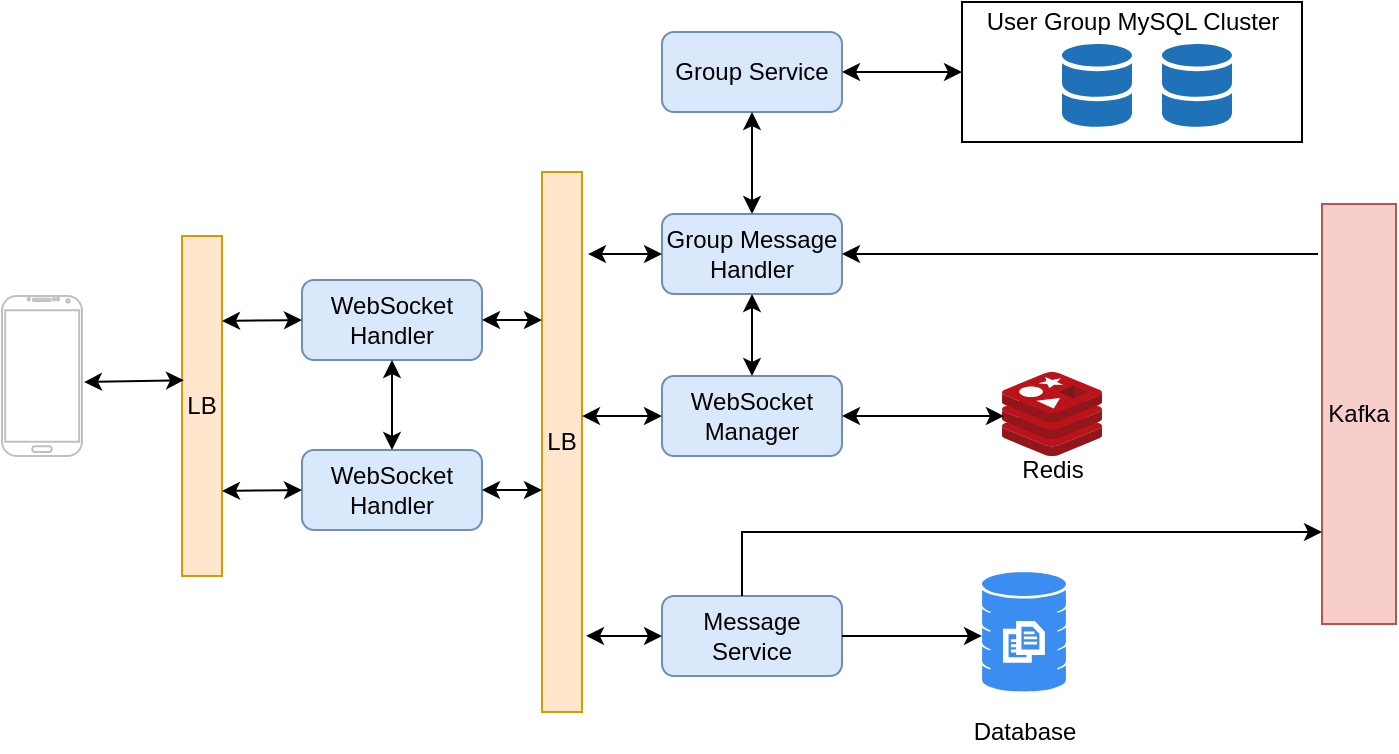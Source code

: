 <mxfile version="16.1.2" type="device"><diagram id="n8EClzk6b3sIdg91fbfB" name="Page-1"><mxGraphModel dx="1355" dy="878" grid="1" gridSize="10" guides="1" tooltips="1" connect="1" arrows="1" fold="1" page="1" pageScale="1" pageWidth="827" pageHeight="1169" math="0" shadow="0"><root><mxCell id="0"/><mxCell id="1" parent="0"/><mxCell id="DBGNsfGcr080ZS_IRdVK-1" value="" style="verticalLabelPosition=bottom;verticalAlign=top;html=1;shadow=0;dashed=0;strokeWidth=1;shape=mxgraph.android.phone2;strokeColor=#c0c0c0;" vertex="1" parent="1"><mxGeometry x="110" y="182" width="40" height="80" as="geometry"/></mxCell><mxCell id="DBGNsfGcr080ZS_IRdVK-2" value="LB" style="rounded=0;whiteSpace=wrap;html=1;fillColor=#ffe6cc;strokeColor=#d79b00;" vertex="1" parent="1"><mxGeometry x="200" y="152" width="20" height="170" as="geometry"/></mxCell><mxCell id="DBGNsfGcr080ZS_IRdVK-3" value="WebSocket Handler" style="rounded=1;whiteSpace=wrap;html=1;fillColor=#dae8fc;strokeColor=#6c8ebf;" vertex="1" parent="1"><mxGeometry x="260" y="174" width="90" height="40" as="geometry"/></mxCell><mxCell id="DBGNsfGcr080ZS_IRdVK-5" value="WebSocket Handler" style="rounded=1;whiteSpace=wrap;html=1;fillColor=#dae8fc;strokeColor=#6c8ebf;" vertex="1" parent="1"><mxGeometry x="260" y="259" width="90" height="40" as="geometry"/></mxCell><mxCell id="DBGNsfGcr080ZS_IRdVK-6" value="LB" style="rounded=0;whiteSpace=wrap;html=1;fillColor=#ffe6cc;strokeColor=#d79b00;" vertex="1" parent="1"><mxGeometry x="380" y="120" width="20" height="270" as="geometry"/></mxCell><mxCell id="DBGNsfGcr080ZS_IRdVK-7" value="WebSocket Manager" style="rounded=1;whiteSpace=wrap;html=1;fillColor=#dae8fc;strokeColor=#6c8ebf;" vertex="1" parent="1"><mxGeometry x="440" y="222" width="90" height="40" as="geometry"/></mxCell><mxCell id="DBGNsfGcr080ZS_IRdVK-8" value="Group Message Handler" style="rounded=1;whiteSpace=wrap;html=1;fillColor=#dae8fc;strokeColor=#6c8ebf;" vertex="1" parent="1"><mxGeometry x="440" y="141" width="90" height="40" as="geometry"/></mxCell><mxCell id="DBGNsfGcr080ZS_IRdVK-11" value="Message Service" style="rounded=1;whiteSpace=wrap;html=1;fillColor=#dae8fc;strokeColor=#6c8ebf;" vertex="1" parent="1"><mxGeometry x="440" y="332" width="90" height="40" as="geometry"/></mxCell><mxCell id="DBGNsfGcr080ZS_IRdVK-12" value="" style="sketch=0;html=1;aspect=fixed;strokeColor=none;shadow=0;align=center;verticalAlign=top;fillColor=#3B8DF1;shape=mxgraph.gcp2.database_3" vertex="1" parent="1"><mxGeometry x="600" y="320" width="42" height="60" as="geometry"/></mxCell><mxCell id="DBGNsfGcr080ZS_IRdVK-13" value="" style="sketch=0;aspect=fixed;html=1;points=[];align=center;image;fontSize=12;image=img/lib/mscae/Cache_Redis_Product.svg;" vertex="1" parent="1"><mxGeometry x="610" y="220" width="50" height="42" as="geometry"/></mxCell><mxCell id="DBGNsfGcr080ZS_IRdVK-14" value="Kafka" style="rounded=0;whiteSpace=wrap;html=1;fillColor=#f8cecc;strokeColor=#b85450;" vertex="1" parent="1"><mxGeometry x="770" y="136" width="37" height="210" as="geometry"/></mxCell><mxCell id="DBGNsfGcr080ZS_IRdVK-15" value="Group Service" style="rounded=1;whiteSpace=wrap;html=1;fillColor=#dae8fc;strokeColor=#6c8ebf;" vertex="1" parent="1"><mxGeometry x="440" y="50" width="90" height="40" as="geometry"/></mxCell><mxCell id="DBGNsfGcr080ZS_IRdVK-23" value="" style="group;fillColor=#f8cecc;strokeColor=#b85450;" vertex="1" connectable="0" parent="1"><mxGeometry x="590" y="35" width="170" height="70" as="geometry"/></mxCell><mxCell id="DBGNsfGcr080ZS_IRdVK-18" value="" style="rounded=0;whiteSpace=wrap;html=1;" vertex="1" parent="DBGNsfGcr080ZS_IRdVK-23"><mxGeometry width="170" height="70" as="geometry"/></mxCell><mxCell id="DBGNsfGcr080ZS_IRdVK-16" value="" style="sketch=0;shadow=0;dashed=0;html=1;strokeColor=none;labelPosition=center;verticalLabelPosition=bottom;verticalAlign=top;outlineConnect=0;align=center;shape=mxgraph.office.databases.database_mini_2;fillColor=#2072B8;" vertex="1" parent="DBGNsfGcr080ZS_IRdVK-23"><mxGeometry x="50" y="21" width="35" height="42" as="geometry"/></mxCell><mxCell id="DBGNsfGcr080ZS_IRdVK-17" value="" style="sketch=0;shadow=0;dashed=0;html=1;strokeColor=none;labelPosition=center;verticalLabelPosition=bottom;verticalAlign=top;outlineConnect=0;align=center;shape=mxgraph.office.databases.database_mini_2;fillColor=#2072B8;" vertex="1" parent="DBGNsfGcr080ZS_IRdVK-23"><mxGeometry x="100" y="21" width="35" height="42" as="geometry"/></mxCell><mxCell id="DBGNsfGcr080ZS_IRdVK-19" value="User Group MySQL Cluster" style="text;html=1;align=center;verticalAlign=middle;resizable=0;points=[];autosize=1;strokeColor=none;fillColor=none;" vertex="1" parent="DBGNsfGcr080ZS_IRdVK-23"><mxGeometry x="5" width="160" height="20" as="geometry"/></mxCell><mxCell id="DBGNsfGcr080ZS_IRdVK-24" value="" style="endArrow=classic;startArrow=classic;html=1;rounded=0;exitX=0.5;exitY=1;exitDx=0;exitDy=0;" edge="1" parent="1" source="DBGNsfGcr080ZS_IRdVK-3" target="DBGNsfGcr080ZS_IRdVK-5"><mxGeometry width="50" height="50" relative="1" as="geometry"><mxPoint x="390" y="502" as="sourcePoint"/><mxPoint x="440" y="452" as="targetPoint"/></mxGeometry></mxCell><mxCell id="DBGNsfGcr080ZS_IRdVK-25" value="" style="endArrow=classic;startArrow=classic;html=1;rounded=0;exitX=1;exitY=0.25;exitDx=0;exitDy=0;entryX=0;entryY=0.5;entryDx=0;entryDy=0;" edge="1" parent="1" source="DBGNsfGcr080ZS_IRdVK-2" target="DBGNsfGcr080ZS_IRdVK-3"><mxGeometry width="50" height="50" relative="1" as="geometry"><mxPoint x="390" y="502" as="sourcePoint"/><mxPoint x="440" y="452" as="targetPoint"/></mxGeometry></mxCell><mxCell id="DBGNsfGcr080ZS_IRdVK-26" value="" style="endArrow=classic;startArrow=classic;html=1;rounded=0;exitX=1;exitY=0.75;exitDx=0;exitDy=0;entryX=0;entryY=0.5;entryDx=0;entryDy=0;" edge="1" parent="1" source="DBGNsfGcr080ZS_IRdVK-2" target="DBGNsfGcr080ZS_IRdVK-5"><mxGeometry width="50" height="50" relative="1" as="geometry"><mxPoint x="390" y="502" as="sourcePoint"/><mxPoint x="440" y="452" as="targetPoint"/></mxGeometry></mxCell><mxCell id="DBGNsfGcr080ZS_IRdVK-27" value="" style="endArrow=classic;startArrow=classic;html=1;rounded=0;exitX=1.15;exitY=0.152;exitDx=0;exitDy=0;exitPerimeter=0;entryX=0;entryY=0.5;entryDx=0;entryDy=0;" edge="1" parent="1" source="DBGNsfGcr080ZS_IRdVK-6" target="DBGNsfGcr080ZS_IRdVK-8"><mxGeometry width="50" height="50" relative="1" as="geometry"><mxPoint x="390" y="470" as="sourcePoint"/><mxPoint x="440" y="420" as="targetPoint"/></mxGeometry></mxCell><mxCell id="DBGNsfGcr080ZS_IRdVK-28" value="" style="endArrow=classic;startArrow=classic;html=1;rounded=0;exitX=1;exitY=0.452;exitDx=0;exitDy=0;entryX=0;entryY=0.5;entryDx=0;entryDy=0;exitPerimeter=0;" edge="1" parent="1" source="DBGNsfGcr080ZS_IRdVK-6" target="DBGNsfGcr080ZS_IRdVK-7"><mxGeometry width="50" height="50" relative="1" as="geometry"><mxPoint x="413" y="171.04" as="sourcePoint"/><mxPoint x="450" y="171" as="targetPoint"/></mxGeometry></mxCell><mxCell id="DBGNsfGcr080ZS_IRdVK-29" value="" style="endArrow=classic;startArrow=classic;html=1;rounded=0;exitX=1.1;exitY=0.859;exitDx=0;exitDy=0;exitPerimeter=0;entryX=0;entryY=0.5;entryDx=0;entryDy=0;" edge="1" parent="1" source="DBGNsfGcr080ZS_IRdVK-6" target="DBGNsfGcr080ZS_IRdVK-11"><mxGeometry width="50" height="50" relative="1" as="geometry"><mxPoint x="390" y="470" as="sourcePoint"/><mxPoint x="440" y="420" as="targetPoint"/></mxGeometry></mxCell><mxCell id="DBGNsfGcr080ZS_IRdVK-30" value="" style="endArrow=classic;startArrow=classic;html=1;rounded=0;exitX=1;exitY=0.5;exitDx=0;exitDy=0;entryX=0.02;entryY=0.524;entryDx=0;entryDy=0;entryPerimeter=0;" edge="1" parent="1" source="DBGNsfGcr080ZS_IRdVK-7" target="DBGNsfGcr080ZS_IRdVK-13"><mxGeometry width="50" height="50" relative="1" as="geometry"><mxPoint x="390" y="470" as="sourcePoint"/><mxPoint x="440" y="420" as="targetPoint"/></mxGeometry></mxCell><mxCell id="DBGNsfGcr080ZS_IRdVK-31" value="" style="endArrow=classic;html=1;rounded=0;entryX=0;entryY=0.781;entryDx=0;entryDy=0;entryPerimeter=0;" edge="1" parent="1" target="DBGNsfGcr080ZS_IRdVK-14"><mxGeometry width="50" height="50" relative="1" as="geometry"><mxPoint x="480" y="332" as="sourcePoint"/><mxPoint x="530" y="282" as="targetPoint"/><Array as="points"><mxPoint x="480" y="300"/></Array></mxGeometry></mxCell><mxCell id="DBGNsfGcr080ZS_IRdVK-32" value="" style="endArrow=classic;html=1;rounded=0;exitX=1;exitY=0.5;exitDx=0;exitDy=0;entryX=0;entryY=0.533;entryDx=0;entryDy=0;entryPerimeter=0;" edge="1" parent="1" source="DBGNsfGcr080ZS_IRdVK-11" target="DBGNsfGcr080ZS_IRdVK-12"><mxGeometry width="50" height="50" relative="1" as="geometry"><mxPoint x="390" y="470" as="sourcePoint"/><mxPoint x="440" y="420" as="targetPoint"/></mxGeometry></mxCell><mxCell id="DBGNsfGcr080ZS_IRdVK-33" value="" style="endArrow=classic;startArrow=classic;html=1;rounded=0;exitX=0.5;exitY=1;exitDx=0;exitDy=0;" edge="1" parent="1" source="DBGNsfGcr080ZS_IRdVK-8" target="DBGNsfGcr080ZS_IRdVK-7"><mxGeometry width="50" height="50" relative="1" as="geometry"><mxPoint x="390" y="470" as="sourcePoint"/><mxPoint x="440" y="420" as="targetPoint"/></mxGeometry></mxCell><mxCell id="DBGNsfGcr080ZS_IRdVK-34" value="" style="endArrow=classic;startArrow=classic;html=1;rounded=0;exitX=0.5;exitY=1;exitDx=0;exitDy=0;" edge="1" parent="1" source="DBGNsfGcr080ZS_IRdVK-15" target="DBGNsfGcr080ZS_IRdVK-8"><mxGeometry width="50" height="50" relative="1" as="geometry"><mxPoint x="390" y="470" as="sourcePoint"/><mxPoint x="440" y="420" as="targetPoint"/></mxGeometry></mxCell><mxCell id="DBGNsfGcr080ZS_IRdVK-35" value="" style="endArrow=classic;startArrow=classic;html=1;rounded=0;exitX=1;exitY=0.5;exitDx=0;exitDy=0;entryX=0;entryY=0.5;entryDx=0;entryDy=0;" edge="1" parent="1" source="DBGNsfGcr080ZS_IRdVK-15" target="DBGNsfGcr080ZS_IRdVK-18"><mxGeometry width="50" height="50" relative="1" as="geometry"><mxPoint x="390" y="470" as="sourcePoint"/><mxPoint x="440" y="420" as="targetPoint"/></mxGeometry></mxCell><mxCell id="DBGNsfGcr080ZS_IRdVK-37" value="" style="endArrow=classic;html=1;rounded=0;exitX=-0.054;exitY=0.119;exitDx=0;exitDy=0;exitPerimeter=0;entryX=1;entryY=0.5;entryDx=0;entryDy=0;" edge="1" parent="1" source="DBGNsfGcr080ZS_IRdVK-14" target="DBGNsfGcr080ZS_IRdVK-8"><mxGeometry width="50" height="50" relative="1" as="geometry"><mxPoint x="390" y="470" as="sourcePoint"/><mxPoint x="440" y="420" as="targetPoint"/></mxGeometry></mxCell><mxCell id="DBGNsfGcr080ZS_IRdVK-38" value="" style="endArrow=classic;startArrow=classic;html=1;rounded=0;exitX=1;exitY=0.5;exitDx=0;exitDy=0;" edge="1" parent="1" source="DBGNsfGcr080ZS_IRdVK-3"><mxGeometry width="50" height="50" relative="1" as="geometry"><mxPoint x="390" y="470" as="sourcePoint"/><mxPoint x="380" y="194" as="targetPoint"/></mxGeometry></mxCell><mxCell id="DBGNsfGcr080ZS_IRdVK-39" value="" style="endArrow=classic;startArrow=classic;html=1;rounded=0;exitX=1;exitY=0.5;exitDx=0;exitDy=0;" edge="1" parent="1" source="DBGNsfGcr080ZS_IRdVK-5"><mxGeometry width="50" height="50" relative="1" as="geometry"><mxPoint x="360" y="204" as="sourcePoint"/><mxPoint x="380" y="279" as="targetPoint"/></mxGeometry></mxCell><mxCell id="DBGNsfGcr080ZS_IRdVK-42" value="Database" style="text;html=1;align=center;verticalAlign=middle;resizable=0;points=[];autosize=1;strokeColor=none;fillColor=none;" vertex="1" parent="1"><mxGeometry x="586" y="390" width="70" height="20" as="geometry"/></mxCell><mxCell id="DBGNsfGcr080ZS_IRdVK-43" value="Redis" style="text;html=1;align=center;verticalAlign=middle;resizable=0;points=[];autosize=1;strokeColor=none;fillColor=none;" vertex="1" parent="1"><mxGeometry x="610" y="259" width="50" height="20" as="geometry"/></mxCell><mxCell id="DBGNsfGcr080ZS_IRdVK-44" value="" style="endArrow=classic;startArrow=classic;html=1;rounded=0;exitX=1.025;exitY=0.538;exitDx=0;exitDy=0;exitPerimeter=0;entryX=0.05;entryY=0.424;entryDx=0;entryDy=0;entryPerimeter=0;" edge="1" parent="1" source="DBGNsfGcr080ZS_IRdVK-1" target="DBGNsfGcr080ZS_IRdVK-2"><mxGeometry width="50" height="50" relative="1" as="geometry"><mxPoint x="390" y="470" as="sourcePoint"/><mxPoint x="440" y="420" as="targetPoint"/></mxGeometry></mxCell></root></mxGraphModel></diagram></mxfile>